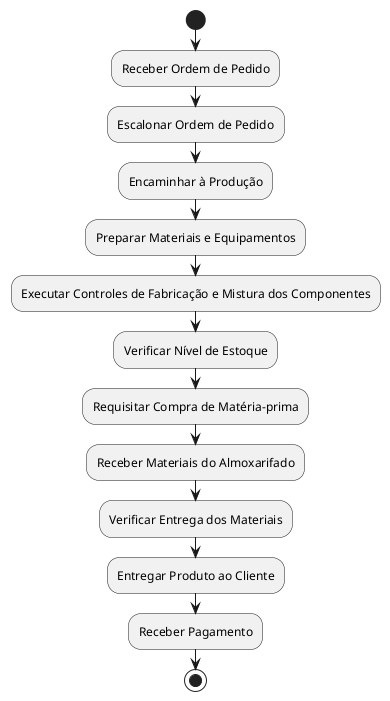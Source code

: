 @startuml

start

:Receber Ordem de Pedido;
:Escalonar Ordem de Pedido;
:Encaminhar à Produção;
:Preparar Materiais e Equipamentos;
:Executar Controles de Fabricação e Mistura dos Componentes;
:Verificar Nível de Estoque;
:Requisitar Compra de Matéria-prima;
:Receber Materiais do Almoxarifado;
:Verificar Entrega dos Materiais;
:Entregar Produto ao Cliente;
:Receber Pagamento;

stop

@enduml
